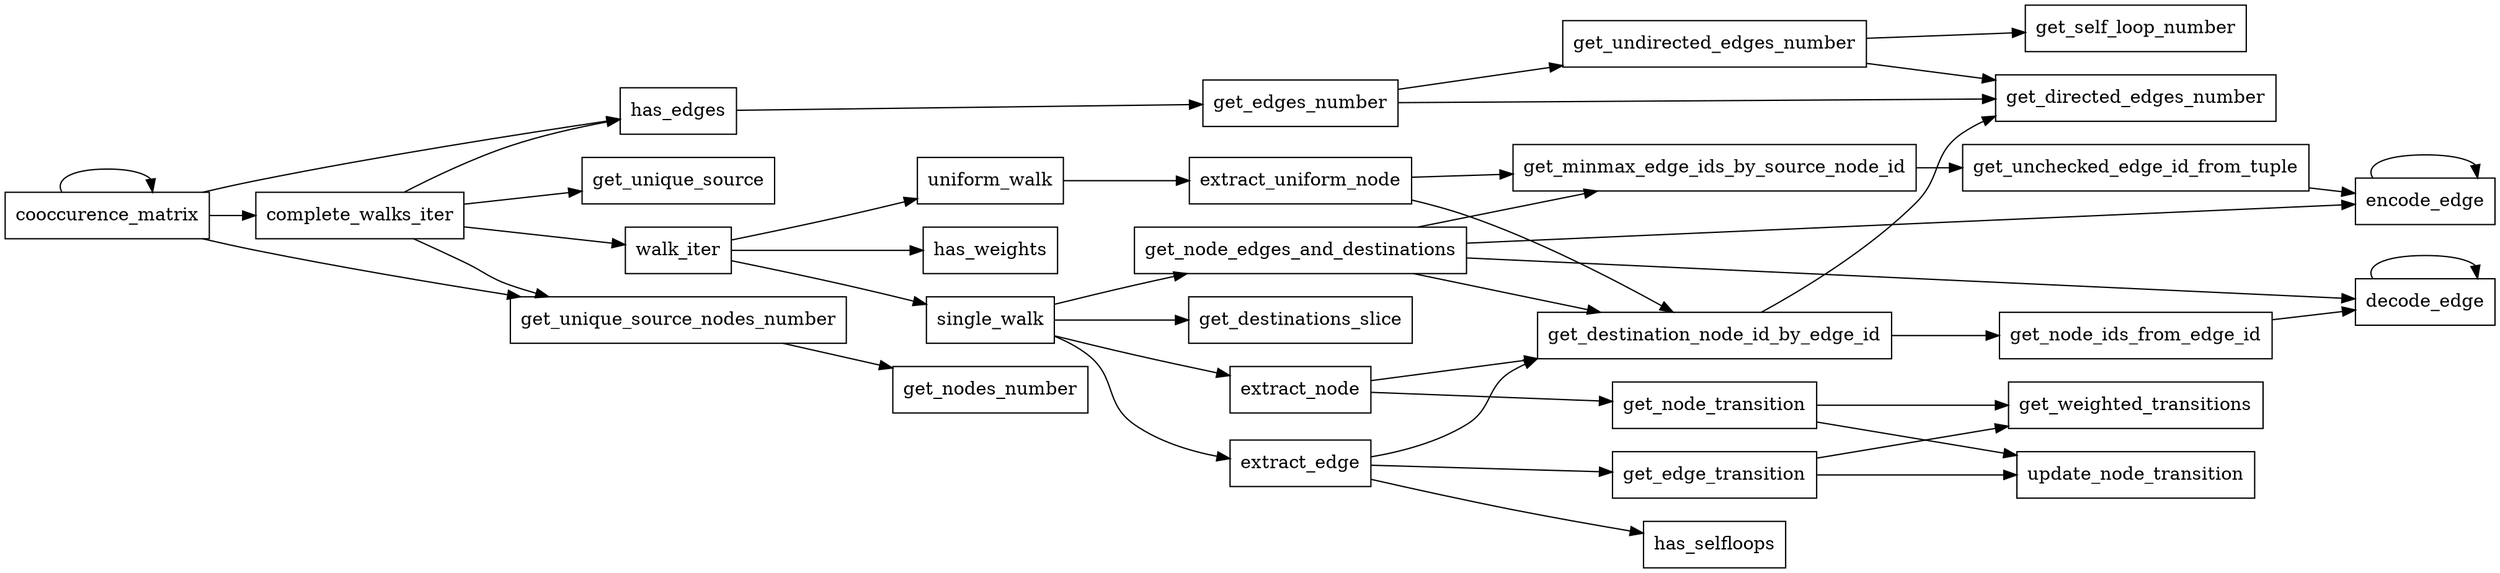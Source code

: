 digraph deps {
	rankdir="LR"
	node [shape=box];

	extract_uniform_node
	get_self_loop_number
	get_node_ids_from_edge_id
	update_node_transition
	get_unique_source
	extract_edge
	decode_edge
	get_destinations_slice
	has_edges
	encode_edge
	get_directed_edges_number
	has_selfloops
	get_minmax_edge_ids_by_source_node_id
	complete_walks_iter
	uniform_walk
	has_weights
	get_node_edges_and_destinations
	get_edge_transition
	cooccurence_matrix
	get_unique_source_nodes_number
	get_edges_number
	get_weighted_transitions
	walk_iter
	get_destination_node_id_by_edge_id
	get_unchecked_edge_id_from_tuple
	single_walk
	get_undirected_edges_number
	get_node_transition
	extract_node
	get_nodes_number

	"extract_uniform_node" -> "get_destination_node_id_by_edge_id"
	"extract_uniform_node" -> "get_minmax_edge_ids_by_source_node_id"
	"get_node_ids_from_edge_id" -> "decode_edge"
	"extract_edge" -> "get_destination_node_id_by_edge_id"
	"extract_edge" -> "get_edge_transition"
	"extract_edge" -> "has_selfloops"
	"decode_edge" -> "decode_edge"
	"has_edges" -> "get_edges_number"
	"encode_edge" -> "encode_edge"
	"get_minmax_edge_ids_by_source_node_id" -> "get_unchecked_edge_id_from_tuple"
	"complete_walks_iter" -> "get_unique_source"
	"complete_walks_iter" -> "has_edges"
	"complete_walks_iter" -> "get_unique_source_nodes_number"
	"complete_walks_iter" -> "walk_iter"
	"uniform_walk" -> "extract_uniform_node"
	"get_node_edges_and_destinations" -> "get_destination_node_id_by_edge_id"
	"get_node_edges_and_destinations" -> "decode_edge"
	"get_node_edges_and_destinations" -> "encode_edge"
	"get_node_edges_and_destinations" -> "get_minmax_edge_ids_by_source_node_id"
	"get_edge_transition" -> "get_weighted_transitions"
	"get_edge_transition" -> "update_node_transition"
	"cooccurence_matrix" -> "complete_walks_iter"
	"cooccurence_matrix" -> "cooccurence_matrix"
	"cooccurence_matrix" -> "has_edges"
	"cooccurence_matrix" -> "get_unique_source_nodes_number"
	"get_unique_source_nodes_number" -> "get_nodes_number"
	"get_edges_number" -> "get_undirected_edges_number"
	"get_edges_number" -> "get_directed_edges_number"
	"walk_iter" -> "uniform_walk"
	"walk_iter" -> "single_walk"
	"walk_iter" -> "has_weights"
	"get_destination_node_id_by_edge_id" -> "get_node_ids_from_edge_id"
	"get_destination_node_id_by_edge_id" -> "get_directed_edges_number"
	"get_unchecked_edge_id_from_tuple" -> "encode_edge"
	"single_walk" -> "get_destinations_slice"
	"single_walk" -> "extract_edge"
	"single_walk" -> "get_node_edges_and_destinations"
	"single_walk" -> "extract_node"
	"get_undirected_edges_number" -> "get_self_loop_number"
	"get_undirected_edges_number" -> "get_directed_edges_number"
	"get_node_transition" -> "get_weighted_transitions"
	"get_node_transition" -> "update_node_transition"
	"extract_node" -> "get_destination_node_id_by_edge_id"
	"extract_node" -> "get_node_transition"
}